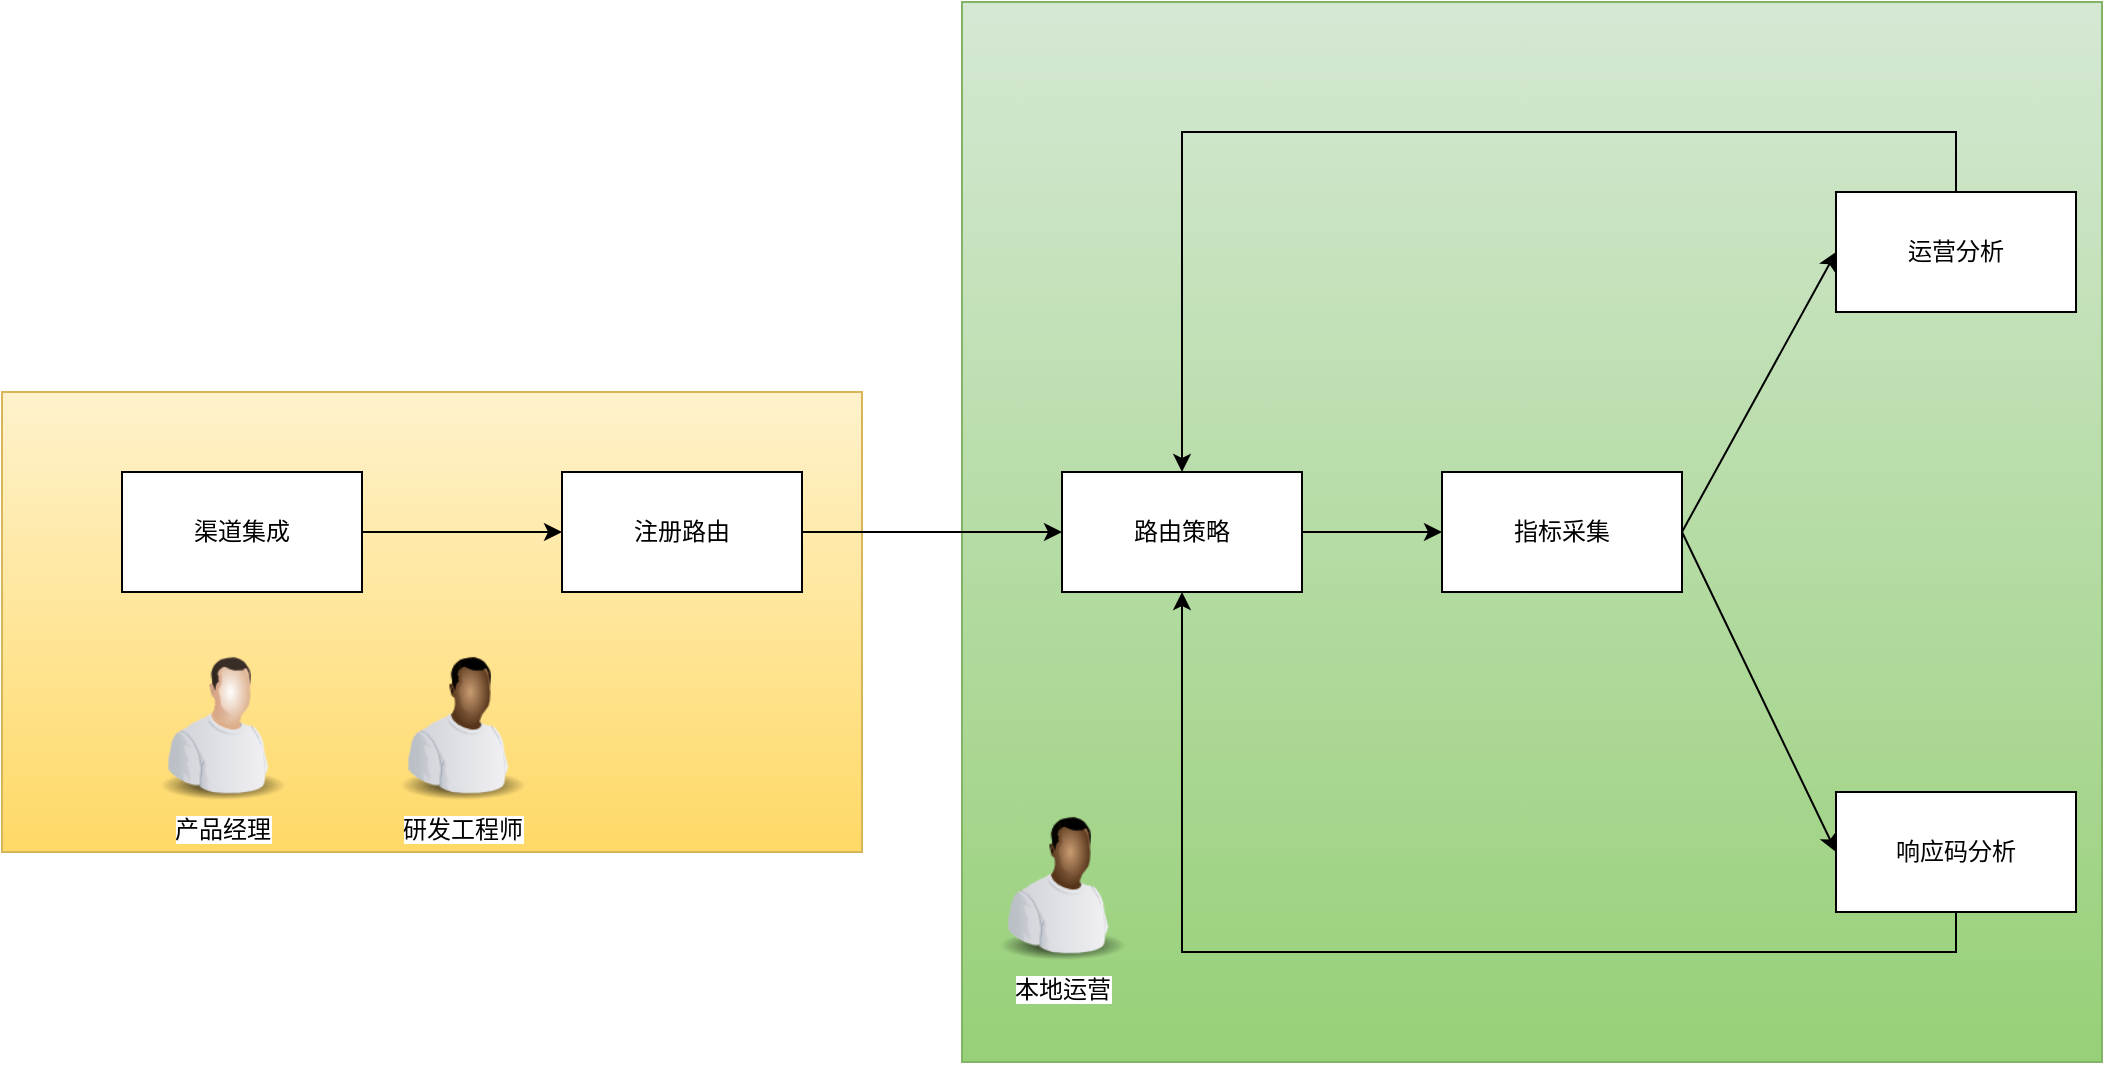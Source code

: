 <mxfile version="24.0.7" type="github">
  <diagram name="Page-1" id="Oz_4nBWgqwq5wmmbGXSZ">
    <mxGraphModel dx="2133" dy="826" grid="1" gridSize="10" guides="1" tooltips="1" connect="1" arrows="1" fold="1" page="1" pageScale="1" pageWidth="827" pageHeight="1169" math="0" shadow="0">
      <root>
        <mxCell id="0" />
        <mxCell id="1" parent="0" />
        <mxCell id="GfbMEB7b_NVZlZo3JakK-17" value="" style="rounded=0;whiteSpace=wrap;html=1;fillColor=#d5e8d4;strokeColor=#82b366;gradientColor=#97d077;" vertex="1" parent="1">
          <mxGeometry x="270" y="145" width="570" height="530" as="geometry" />
        </mxCell>
        <mxCell id="GfbMEB7b_NVZlZo3JakK-15" value="" style="rounded=0;whiteSpace=wrap;html=1;fillColor=#fff2cc;gradientColor=#ffd966;strokeColor=#d6b656;" vertex="1" parent="1">
          <mxGeometry x="-210" y="340" width="430" height="230" as="geometry" />
        </mxCell>
        <mxCell id="GfbMEB7b_NVZlZo3JakK-8" style="edgeStyle=orthogonalEdgeStyle;rounded=0;orthogonalLoop=1;jettySize=auto;html=1;entryX=0;entryY=0.5;entryDx=0;entryDy=0;" edge="1" parent="1" source="GfbMEB7b_NVZlZo3JakK-1" target="GfbMEB7b_NVZlZo3JakK-2">
          <mxGeometry relative="1" as="geometry" />
        </mxCell>
        <mxCell id="GfbMEB7b_NVZlZo3JakK-1" value="注册路由" style="rounded=0;whiteSpace=wrap;html=1;" vertex="1" parent="1">
          <mxGeometry x="70" y="380" width="120" height="60" as="geometry" />
        </mxCell>
        <mxCell id="GfbMEB7b_NVZlZo3JakK-25" style="edgeStyle=orthogonalEdgeStyle;rounded=0;orthogonalLoop=1;jettySize=auto;html=1;entryX=0;entryY=0.5;entryDx=0;entryDy=0;" edge="1" parent="1" source="GfbMEB7b_NVZlZo3JakK-2" target="GfbMEB7b_NVZlZo3JakK-3">
          <mxGeometry relative="1" as="geometry" />
        </mxCell>
        <mxCell id="GfbMEB7b_NVZlZo3JakK-2" value="路由策略" style="rounded=0;whiteSpace=wrap;html=1;" vertex="1" parent="1">
          <mxGeometry x="320" y="380" width="120" height="60" as="geometry" />
        </mxCell>
        <mxCell id="GfbMEB7b_NVZlZo3JakK-21" style="rounded=0;orthogonalLoop=1;jettySize=auto;html=1;entryX=0;entryY=0.5;entryDx=0;entryDy=0;exitX=1;exitY=0.5;exitDx=0;exitDy=0;" edge="1" parent="1" source="GfbMEB7b_NVZlZo3JakK-3" target="GfbMEB7b_NVZlZo3JakK-4">
          <mxGeometry relative="1" as="geometry" />
        </mxCell>
        <mxCell id="GfbMEB7b_NVZlZo3JakK-22" style="rounded=0;orthogonalLoop=1;jettySize=auto;html=1;entryX=0;entryY=0.5;entryDx=0;entryDy=0;exitX=1;exitY=0.5;exitDx=0;exitDy=0;" edge="1" parent="1" source="GfbMEB7b_NVZlZo3JakK-3" target="GfbMEB7b_NVZlZo3JakK-5">
          <mxGeometry relative="1" as="geometry" />
        </mxCell>
        <mxCell id="GfbMEB7b_NVZlZo3JakK-3" value="指标采集" style="rounded=0;whiteSpace=wrap;html=1;" vertex="1" parent="1">
          <mxGeometry x="510" y="380" width="120" height="60" as="geometry" />
        </mxCell>
        <mxCell id="GfbMEB7b_NVZlZo3JakK-23" style="edgeStyle=orthogonalEdgeStyle;rounded=0;orthogonalLoop=1;jettySize=auto;html=1;entryX=0.5;entryY=0;entryDx=0;entryDy=0;exitX=0.5;exitY=0;exitDx=0;exitDy=0;" edge="1" parent="1" source="GfbMEB7b_NVZlZo3JakK-4" target="GfbMEB7b_NVZlZo3JakK-2">
          <mxGeometry relative="1" as="geometry">
            <Array as="points">
              <mxPoint x="767" y="210" />
              <mxPoint x="380" y="210" />
            </Array>
          </mxGeometry>
        </mxCell>
        <mxCell id="GfbMEB7b_NVZlZo3JakK-4" value="运营分析" style="rounded=0;whiteSpace=wrap;html=1;" vertex="1" parent="1">
          <mxGeometry x="707" y="240" width="120" height="60" as="geometry" />
        </mxCell>
        <mxCell id="GfbMEB7b_NVZlZo3JakK-24" style="edgeStyle=orthogonalEdgeStyle;rounded=0;orthogonalLoop=1;jettySize=auto;html=1;entryX=0.5;entryY=1;entryDx=0;entryDy=0;exitX=0.5;exitY=1;exitDx=0;exitDy=0;" edge="1" parent="1" source="GfbMEB7b_NVZlZo3JakK-5" target="GfbMEB7b_NVZlZo3JakK-2">
          <mxGeometry relative="1" as="geometry" />
        </mxCell>
        <mxCell id="GfbMEB7b_NVZlZo3JakK-5" value="响应码分析" style="rounded=0;whiteSpace=wrap;html=1;" vertex="1" parent="1">
          <mxGeometry x="707" y="540" width="120" height="60" as="geometry" />
        </mxCell>
        <mxCell id="GfbMEB7b_NVZlZo3JakK-7" style="edgeStyle=orthogonalEdgeStyle;rounded=0;orthogonalLoop=1;jettySize=auto;html=1;entryX=0;entryY=0.5;entryDx=0;entryDy=0;exitX=1;exitY=0.5;exitDx=0;exitDy=0;" edge="1" parent="1" source="GfbMEB7b_NVZlZo3JakK-13" target="GfbMEB7b_NVZlZo3JakK-1">
          <mxGeometry relative="1" as="geometry">
            <mxPoint x="-20" y="410" as="sourcePoint" />
          </mxGeometry>
        </mxCell>
        <mxCell id="GfbMEB7b_NVZlZo3JakK-13" value="渠道集成" style="rounded=0;whiteSpace=wrap;html=1;" vertex="1" parent="1">
          <mxGeometry x="-150" y="380" width="120" height="60" as="geometry" />
        </mxCell>
        <mxCell id="GfbMEB7b_NVZlZo3JakK-27" value="本地运营" style="image;html=1;image=img/lib/clip_art/people/Worker_Black_128x128.png" vertex="1" parent="1">
          <mxGeometry x="280" y="545" width="80" height="80" as="geometry" />
        </mxCell>
        <mxCell id="GfbMEB7b_NVZlZo3JakK-28" value="产品经理" style="image;html=1;image=img/lib/clip_art/people/Worker_Man_128x128.png" vertex="1" parent="1">
          <mxGeometry x="-140" y="465" width="80" height="80" as="geometry" />
        </mxCell>
        <mxCell id="GfbMEB7b_NVZlZo3JakK-29" value="研发工程师" style="image;html=1;image=img/lib/clip_art/people/Worker_Black_128x128.png" vertex="1" parent="1">
          <mxGeometry x="-20" y="465" width="80" height="80" as="geometry" />
        </mxCell>
      </root>
    </mxGraphModel>
  </diagram>
</mxfile>
